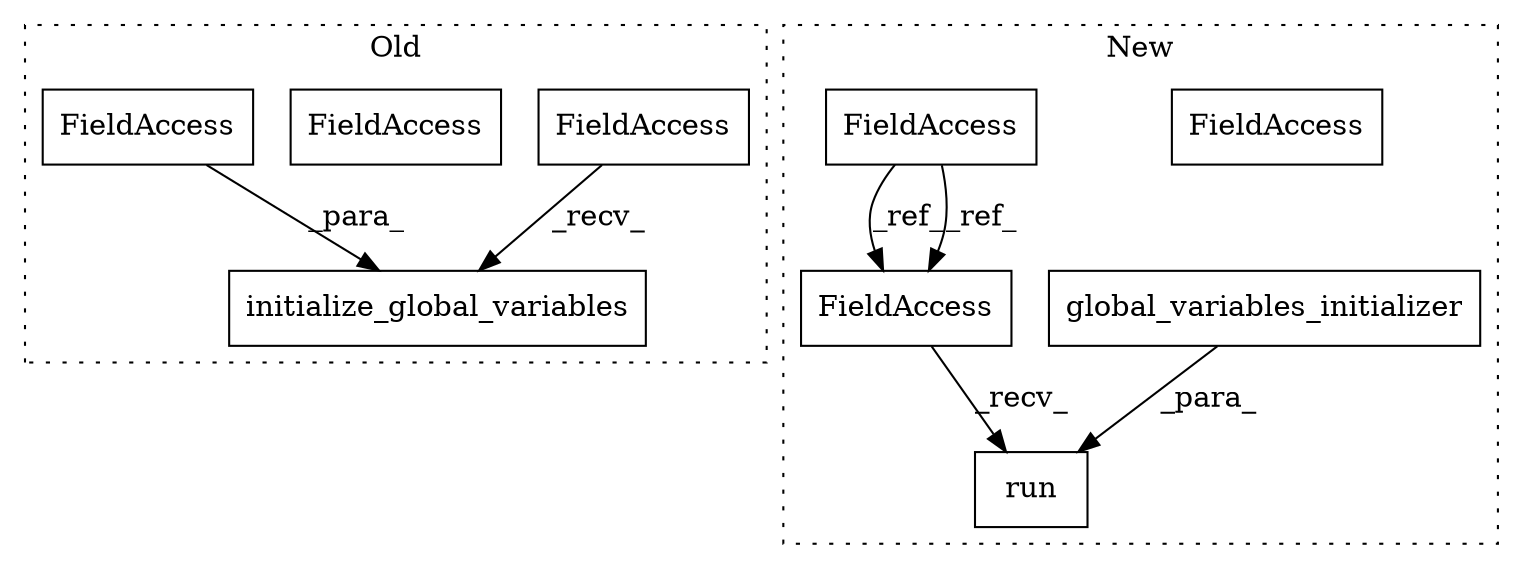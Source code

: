 digraph G {
subgraph cluster0 {
1 [label="initialize_global_variables" a="32" s="3600,3632" l="28,1" shape="box"];
4 [label="FieldAccess" a="22" s="3581" l="18" shape="box"];
5 [label="FieldAccess" a="22" s="3628" l="4" shape="box"];
9 [label="FieldAccess" a="22" s="3628" l="4" shape="box"];
label = "Old";
style="dotted";
}
subgraph cluster1 {
2 [label="run" a="32" s="3586,3631" l="4,1" shape="box"];
3 [label="global_variables_initializer" a="32" s="3601" l="30" shape="box"];
6 [label="FieldAccess" a="22" s="3581" l="4" shape="box"];
7 [label="FieldAccess" a="22" s="3302" l="4" shape="box"];
8 [label="FieldAccess" a="22" s="3581" l="4" shape="box"];
label = "New";
style="dotted";
}
3 -> 2 [label="_para_"];
4 -> 1 [label="_recv_"];
7 -> 8 [label="_ref_"];
7 -> 8 [label="_ref_"];
8 -> 2 [label="_recv_"];
9 -> 1 [label="_para_"];
}
